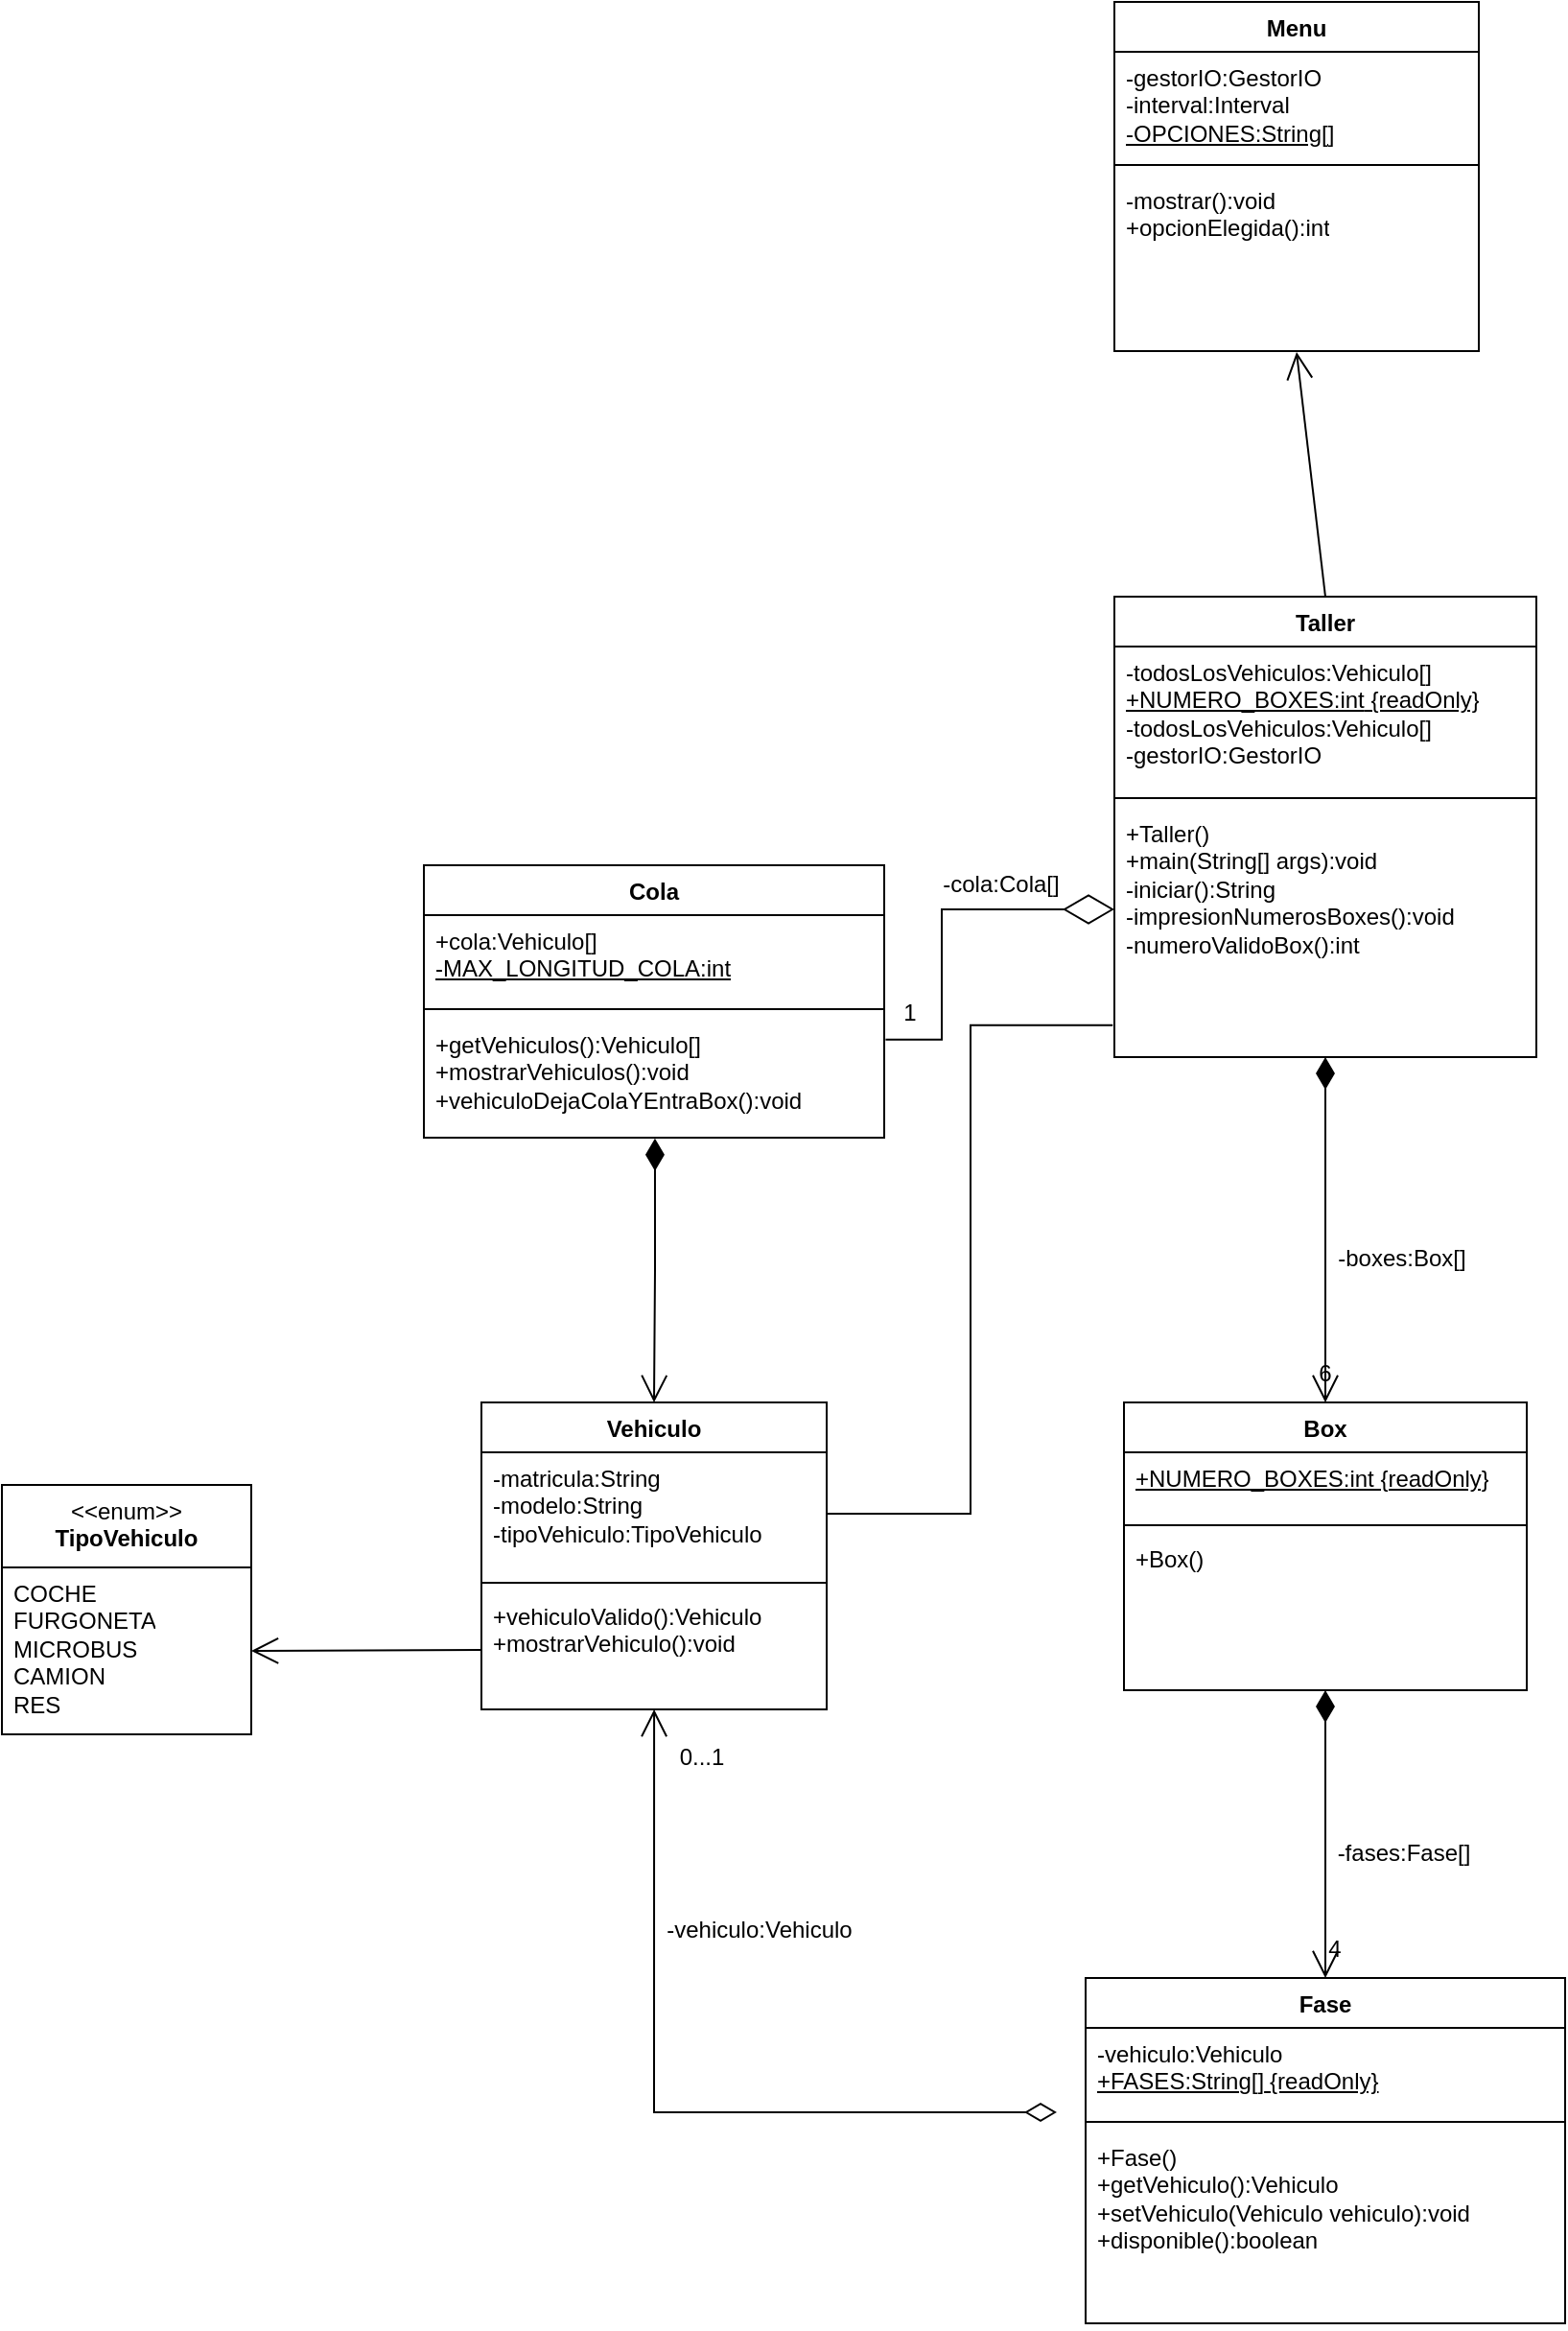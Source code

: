 <mxfile version="22.1.16" type="device">
  <diagram name="Page-1" id="sTLAMJMNHMfNNX3CN_xu">
    <mxGraphModel dx="794" dy="1512" grid="1" gridSize="10" guides="1" tooltips="1" connect="1" arrows="1" fold="1" page="1" pageScale="1" pageWidth="850" pageHeight="1100" math="0" shadow="0">
      <root>
        <mxCell id="0" />
        <mxCell id="1" parent="0" />
        <mxCell id="CRdkFB1iniQtbO10i1_w-1" value="&lt;span style=&quot;font-weight: normal;&quot;&gt;&amp;lt;&amp;lt;enum&amp;gt;&amp;gt;&lt;br&gt;&lt;/span&gt;TipoVehiculo" style="swimlane;fontStyle=1;align=center;verticalAlign=top;childLayout=stackLayout;horizontal=1;startSize=43;horizontalStack=0;resizeParent=1;resizeParentMax=0;resizeLast=0;collapsible=1;marginBottom=0;whiteSpace=wrap;html=1;" parent="1" vertex="1">
          <mxGeometry x="40" y="363" width="130" height="130" as="geometry">
            <mxRectangle x="50" y="190" width="110" height="40" as="alternateBounds" />
          </mxGeometry>
        </mxCell>
        <mxCell id="CRdkFB1iniQtbO10i1_w-4" value="COCHE&lt;br&gt;FURGONETA&lt;br&gt;MICROBUS&lt;br&gt;CAMION&lt;br&gt;RES" style="text;strokeColor=none;fillColor=none;align=left;verticalAlign=top;spacingLeft=4;spacingRight=4;overflow=hidden;rotatable=0;points=[[0,0.5],[1,0.5]];portConstraint=eastwest;whiteSpace=wrap;html=1;" parent="CRdkFB1iniQtbO10i1_w-1" vertex="1">
          <mxGeometry y="43" width="130" height="87" as="geometry" />
        </mxCell>
        <mxCell id="CRdkFB1iniQtbO10i1_w-9" value="Fase" style="swimlane;fontStyle=1;align=center;verticalAlign=top;childLayout=stackLayout;horizontal=1;startSize=26;horizontalStack=0;resizeParent=1;resizeParentMax=0;resizeLast=0;collapsible=1;marginBottom=0;whiteSpace=wrap;html=1;" parent="1" vertex="1">
          <mxGeometry x="605" y="620" width="250" height="180" as="geometry" />
        </mxCell>
        <mxCell id="CRdkFB1iniQtbO10i1_w-10" value="&lt;span style=&quot;border-color: var(--border-color);&quot;&gt;&lt;font style=&quot;&quot; face=&quot;Helvetica&quot;&gt;-vehiculo:Vehiculo&lt;br&gt;&lt;u&gt;+FASES:String[]&lt;/u&gt;&lt;/font&gt;&lt;/span&gt;&lt;u style=&quot;border-color: var(--border-color);&quot;&gt;&lt;code style=&quot;border-color: var(--border-color);&quot;&gt;&lt;font face=&quot;bYV2tNlRSzrgiPoBlCbC&quot;&gt;&amp;nbsp;&lt;/font&gt;&lt;font face=&quot;Helvetica&quot;&gt;{readOnly}&lt;/font&gt;&lt;br&gt;&lt;/code&gt;&lt;/u&gt;" style="text;strokeColor=none;fillColor=none;align=left;verticalAlign=top;spacingLeft=4;spacingRight=4;overflow=hidden;rotatable=0;points=[[0,0.5],[1,0.5]];portConstraint=eastwest;whiteSpace=wrap;html=1;" parent="CRdkFB1iniQtbO10i1_w-9" vertex="1">
          <mxGeometry y="26" width="250" height="44" as="geometry" />
        </mxCell>
        <mxCell id="CRdkFB1iniQtbO10i1_w-11" value="" style="line;strokeWidth=1;fillColor=none;align=left;verticalAlign=middle;spacingTop=-1;spacingLeft=3;spacingRight=3;rotatable=0;labelPosition=right;points=[];portConstraint=eastwest;strokeColor=inherit;" parent="CRdkFB1iniQtbO10i1_w-9" vertex="1">
          <mxGeometry y="70" width="250" height="10" as="geometry" />
        </mxCell>
        <mxCell id="CRdkFB1iniQtbO10i1_w-12" value="+Fase()&lt;br&gt;+getVehiculo():Vehiculo&lt;br&gt;+setVehiculo(Vehiculo vehiculo):void&lt;br&gt;+disponible():boolean" style="text;strokeColor=none;fillColor=none;align=left;verticalAlign=top;spacingLeft=4;spacingRight=4;overflow=hidden;rotatable=0;points=[[0,0.5],[1,0.5]];portConstraint=eastwest;whiteSpace=wrap;html=1;" parent="CRdkFB1iniQtbO10i1_w-9" vertex="1">
          <mxGeometry y="80" width="250" height="100" as="geometry" />
        </mxCell>
        <mxCell id="CRdkFB1iniQtbO10i1_w-15" value="" style="endArrow=open;html=1;endSize=12;startArrow=diamondThin;startSize=14;startFill=1;edgeStyle=orthogonalEdgeStyle;align=left;verticalAlign=bottom;rounded=0;entryX=0.5;entryY=0;entryDx=0;entryDy=0;exitX=0.5;exitY=1;exitDx=0;exitDy=0;exitPerimeter=0;" parent="1" source="CRdkFB1iniQtbO10i1_w-26" target="CRdkFB1iniQtbO10i1_w-9" edge="1">
          <mxGeometry x="-1" y="3" relative="1" as="geometry">
            <mxPoint x="705" y="486" as="sourcePoint" />
            <mxPoint x="704" y="530" as="targetPoint" />
          </mxGeometry>
        </mxCell>
        <mxCell id="CRdkFB1iniQtbO10i1_w-17" value="Cola" style="swimlane;fontStyle=1;align=center;verticalAlign=top;childLayout=stackLayout;horizontal=1;startSize=26;horizontalStack=0;resizeParent=1;resizeParentMax=0;resizeLast=0;collapsible=1;marginBottom=0;whiteSpace=wrap;html=1;" parent="1" vertex="1">
          <mxGeometry x="260" y="40" width="240" height="142" as="geometry" />
        </mxCell>
        <mxCell id="CRdkFB1iniQtbO10i1_w-18" value="+cola:Vehiculo[]&lt;u&gt;&lt;br&gt;-MAX_LONGITUD_COLA:int&lt;/u&gt;" style="text;strokeColor=none;fillColor=none;align=left;verticalAlign=top;spacingLeft=4;spacingRight=4;overflow=hidden;rotatable=0;points=[[0,0.5],[1,0.5]];portConstraint=eastwest;whiteSpace=wrap;html=1;" parent="CRdkFB1iniQtbO10i1_w-17" vertex="1">
          <mxGeometry y="26" width="240" height="44" as="geometry" />
        </mxCell>
        <mxCell id="CRdkFB1iniQtbO10i1_w-19" value="" style="line;strokeWidth=1;fillColor=none;align=left;verticalAlign=middle;spacingTop=-1;spacingLeft=3;spacingRight=3;rotatable=0;labelPosition=right;points=[];portConstraint=eastwest;strokeColor=inherit;" parent="CRdkFB1iniQtbO10i1_w-17" vertex="1">
          <mxGeometry y="70" width="240" height="10" as="geometry" />
        </mxCell>
        <mxCell id="CRdkFB1iniQtbO10i1_w-20" value="+getVehiculos():Vehiculo[]&lt;br&gt;+mostrarVehiculos():void&lt;br&gt;+vehiculoDejaColaYEntraBox():void" style="text;strokeColor=none;fillColor=none;align=left;verticalAlign=top;spacingLeft=4;spacingRight=4;overflow=hidden;rotatable=0;points=[[0,0.5],[1,0.5]];portConstraint=eastwest;whiteSpace=wrap;html=1;" parent="CRdkFB1iniQtbO10i1_w-17" vertex="1">
          <mxGeometry y="80" width="240" height="62" as="geometry" />
        </mxCell>
        <mxCell id="CRdkFB1iniQtbO10i1_w-23" value="Box" style="swimlane;fontStyle=1;align=center;verticalAlign=top;childLayout=stackLayout;horizontal=1;startSize=26;horizontalStack=0;resizeParent=1;resizeParentMax=0;resizeLast=0;collapsible=1;marginBottom=0;whiteSpace=wrap;html=1;" parent="1" vertex="1">
          <mxGeometry x="625" y="320" width="210" height="150" as="geometry" />
        </mxCell>
        <mxCell id="CRdkFB1iniQtbO10i1_w-24" value="&lt;u&gt;+NUMERO_BOXES:int {readOnly}&lt;/u&gt;" style="text;strokeColor=none;fillColor=none;align=left;verticalAlign=top;spacingLeft=4;spacingRight=4;overflow=hidden;rotatable=0;points=[[0,0.5],[1,0.5]];portConstraint=eastwest;whiteSpace=wrap;html=1;" parent="CRdkFB1iniQtbO10i1_w-23" vertex="1">
          <mxGeometry y="26" width="210" height="34" as="geometry" />
        </mxCell>
        <mxCell id="CRdkFB1iniQtbO10i1_w-25" value="" style="line;strokeWidth=1;fillColor=none;align=left;verticalAlign=middle;spacingTop=-1;spacingLeft=3;spacingRight=3;rotatable=0;labelPosition=right;points=[];portConstraint=eastwest;strokeColor=inherit;" parent="CRdkFB1iniQtbO10i1_w-23" vertex="1">
          <mxGeometry y="60" width="210" height="8" as="geometry" />
        </mxCell>
        <mxCell id="CRdkFB1iniQtbO10i1_w-26" value="+Box()" style="text;strokeColor=none;fillColor=none;align=left;verticalAlign=top;spacingLeft=4;spacingRight=4;overflow=hidden;rotatable=0;points=[[0,0.5],[1,0.5]];portConstraint=eastwest;whiteSpace=wrap;html=1;" parent="CRdkFB1iniQtbO10i1_w-23" vertex="1">
          <mxGeometry y="68" width="210" height="82" as="geometry" />
        </mxCell>
        <mxCell id="CRdkFB1iniQtbO10i1_w-27" value="Vehiculo" style="swimlane;fontStyle=1;align=center;verticalAlign=top;childLayout=stackLayout;horizontal=1;startSize=26;horizontalStack=0;resizeParent=1;resizeParentMax=0;resizeLast=0;collapsible=1;marginBottom=0;whiteSpace=wrap;html=1;" parent="1" vertex="1">
          <mxGeometry x="290" y="320" width="180" height="160" as="geometry" />
        </mxCell>
        <mxCell id="CRdkFB1iniQtbO10i1_w-28" value="-matricula:String&lt;br&gt;-modelo:String&lt;br&gt;-tipoVehiculo:TipoVehiculo" style="text;strokeColor=none;fillColor=none;align=left;verticalAlign=top;spacingLeft=4;spacingRight=4;overflow=hidden;rotatable=0;points=[[0,0.5],[1,0.5]];portConstraint=eastwest;whiteSpace=wrap;html=1;" parent="CRdkFB1iniQtbO10i1_w-27" vertex="1">
          <mxGeometry y="26" width="180" height="64" as="geometry" />
        </mxCell>
        <mxCell id="CRdkFB1iniQtbO10i1_w-29" value="" style="line;strokeWidth=1;fillColor=none;align=left;verticalAlign=middle;spacingTop=-1;spacingLeft=3;spacingRight=3;rotatable=0;labelPosition=right;points=[];portConstraint=eastwest;strokeColor=inherit;" parent="CRdkFB1iniQtbO10i1_w-27" vertex="1">
          <mxGeometry y="90" width="180" height="8" as="geometry" />
        </mxCell>
        <mxCell id="CRdkFB1iniQtbO10i1_w-30" value="+vehiculoValido():Vehiculo&lt;br&gt;+mostrarVehiculo():void" style="text;strokeColor=none;fillColor=none;align=left;verticalAlign=top;spacingLeft=4;spacingRight=4;overflow=hidden;rotatable=0;points=[[0,0.5],[1,0.5]];portConstraint=eastwest;whiteSpace=wrap;html=1;" parent="CRdkFB1iniQtbO10i1_w-27" vertex="1">
          <mxGeometry y="98" width="180" height="62" as="geometry" />
        </mxCell>
        <mxCell id="CRdkFB1iniQtbO10i1_w-33" value="" style="endArrow=open;html=1;endSize=12;startArrow=diamondThin;startSize=14;startFill=1;edgeStyle=orthogonalEdgeStyle;align=left;verticalAlign=bottom;rounded=0;entryX=0.5;entryY=0;entryDx=0;entryDy=0;exitX=0.502;exitY=1.006;exitDx=0;exitDy=0;exitPerimeter=0;" parent="1" source="CRdkFB1iniQtbO10i1_w-20" target="CRdkFB1iniQtbO10i1_w-27" edge="1">
          <mxGeometry x="-1" y="3" relative="1" as="geometry">
            <mxPoint x="380" y="220" as="sourcePoint" />
            <mxPoint x="380" y="350" as="targetPoint" />
          </mxGeometry>
        </mxCell>
        <mxCell id="CRdkFB1iniQtbO10i1_w-34" value="" style="endArrow=open;html=1;endSize=12;startArrow=diamondThin;startSize=14;startFill=1;edgeStyle=orthogonalEdgeStyle;align=left;verticalAlign=bottom;rounded=0;entryX=0.5;entryY=0;entryDx=0;entryDy=0;exitX=0.5;exitY=1;exitDx=0;exitDy=0;exitPerimeter=0;" parent="1" target="CRdkFB1iniQtbO10i1_w-23" edge="1" source="jXtiLCyHxi5xTeZDXRqE-7">
          <mxGeometry x="-1" y="3" relative="1" as="geometry">
            <mxPoint x="715" y="140" as="sourcePoint" />
            <mxPoint x="705" y="320" as="targetPoint" />
          </mxGeometry>
        </mxCell>
        <mxCell id="CRdkFB1iniQtbO10i1_w-35" value="" style="endArrow=open;endFill=1;endSize=12;html=1;rounded=0;exitX=0;exitY=0.5;exitDx=0;exitDy=0;entryX=1;entryY=0.5;entryDx=0;entryDy=0;" parent="1" source="CRdkFB1iniQtbO10i1_w-30" target="CRdkFB1iniQtbO10i1_w-4" edge="1">
          <mxGeometry width="160" relative="1" as="geometry">
            <mxPoint x="280" y="380" as="sourcePoint" />
            <mxPoint x="170" y="380" as="targetPoint" />
          </mxGeometry>
        </mxCell>
        <mxCell id="CRdkFB1iniQtbO10i1_w-36" value="" style="endArrow=open;html=1;endSize=12;startArrow=diamondThin;startSize=14;startFill=0;edgeStyle=orthogonalEdgeStyle;align=left;verticalAlign=bottom;rounded=0;entryX=0.508;entryY=1.019;entryDx=0;entryDy=0;entryPerimeter=0;" parent="1" edge="1">
          <mxGeometry x="-1" y="3" relative="1" as="geometry">
            <mxPoint x="590" y="690" as="sourcePoint" />
            <mxPoint x="380.04" y="479.998" as="targetPoint" />
            <Array as="points">
              <mxPoint x="379.6" y="690.82" />
            </Array>
          </mxGeometry>
        </mxCell>
        <mxCell id="CRdkFB1iniQtbO10i1_w-37" value="-boxes:Box[]" style="text;html=1;strokeColor=none;fillColor=none;align=center;verticalAlign=middle;whiteSpace=wrap;rounded=0;" parent="1" vertex="1">
          <mxGeometry x="735" y="230" width="70" height="30" as="geometry" />
        </mxCell>
        <mxCell id="CRdkFB1iniQtbO10i1_w-38" value="6" style="text;html=1;strokeColor=none;fillColor=none;align=center;verticalAlign=middle;whiteSpace=wrap;rounded=0;" parent="1" vertex="1">
          <mxGeometry x="720" y="290" width="20" height="30" as="geometry" />
        </mxCell>
        <mxCell id="CRdkFB1iniQtbO10i1_w-39" value="-vehiculo:Vehiculo" style="text;html=1;strokeColor=none;fillColor=none;align=center;verticalAlign=middle;whiteSpace=wrap;rounded=0;" parent="1" vertex="1">
          <mxGeometry x="380" y="580" width="110" height="30" as="geometry" />
        </mxCell>
        <mxCell id="CRdkFB1iniQtbO10i1_w-40" value="0...1" style="text;html=1;strokeColor=none;fillColor=none;align=center;verticalAlign=middle;whiteSpace=wrap;rounded=0;" parent="1" vertex="1">
          <mxGeometry x="390" y="490" width="30" height="29" as="geometry" />
        </mxCell>
        <mxCell id="CRdkFB1iniQtbO10i1_w-41" value="-fases:Fase[]" style="text;html=1;strokeColor=none;fillColor=none;align=center;verticalAlign=middle;whiteSpace=wrap;rounded=0;" parent="1" vertex="1">
          <mxGeometry x="728" y="540" width="86" height="30" as="geometry" />
        </mxCell>
        <mxCell id="CRdkFB1iniQtbO10i1_w-42" value="4" style="text;html=1;strokeColor=none;fillColor=none;align=center;verticalAlign=middle;whiteSpace=wrap;rounded=0;" parent="1" vertex="1">
          <mxGeometry x="700" y="590" width="70" height="30" as="geometry" />
        </mxCell>
        <mxCell id="CRdkFB1iniQtbO10i1_w-44" value="Menu" style="swimlane;fontStyle=1;align=center;verticalAlign=top;childLayout=stackLayout;horizontal=1;startSize=26;horizontalStack=0;resizeParent=1;resizeParentMax=0;resizeLast=0;collapsible=1;marginBottom=0;whiteSpace=wrap;html=1;" parent="1" vertex="1">
          <mxGeometry x="620" y="-410" width="190" height="182" as="geometry" />
        </mxCell>
        <mxCell id="CRdkFB1iniQtbO10i1_w-45" value="-gestorIO:GestorIO&lt;br&gt;-interval:Interval&lt;br&gt;&lt;u&gt;-OPCIONES:String[]&lt;/u&gt;" style="text;strokeColor=none;fillColor=none;align=left;verticalAlign=top;spacingLeft=4;spacingRight=4;overflow=hidden;rotatable=0;points=[[0,0.5],[1,0.5]];portConstraint=eastwest;whiteSpace=wrap;html=1;" parent="CRdkFB1iniQtbO10i1_w-44" vertex="1">
          <mxGeometry y="26" width="190" height="54" as="geometry" />
        </mxCell>
        <mxCell id="CRdkFB1iniQtbO10i1_w-46" value="" style="line;strokeWidth=1;fillColor=none;align=left;verticalAlign=middle;spacingTop=-1;spacingLeft=3;spacingRight=3;rotatable=0;labelPosition=right;points=[];portConstraint=eastwest;strokeColor=inherit;" parent="CRdkFB1iniQtbO10i1_w-44" vertex="1">
          <mxGeometry y="80" width="190" height="10" as="geometry" />
        </mxCell>
        <mxCell id="CRdkFB1iniQtbO10i1_w-47" value="-mostrar():void&lt;br&gt;+opcionElegida():int" style="text;strokeColor=none;fillColor=none;align=left;verticalAlign=top;spacingLeft=4;spacingRight=4;overflow=hidden;rotatable=0;points=[[0,0.5],[1,0.5]];portConstraint=eastwest;whiteSpace=wrap;html=1;" parent="CRdkFB1iniQtbO10i1_w-44" vertex="1">
          <mxGeometry y="90" width="190" height="92" as="geometry" />
        </mxCell>
        <mxCell id="CRdkFB1iniQtbO10i1_w-49" value="" style="endArrow=open;endFill=1;endSize=12;html=1;rounded=0;exitX=0.5;exitY=0;exitDx=0;exitDy=0;entryX=0.5;entryY=1.006;entryDx=0;entryDy=0;entryPerimeter=0;" parent="1" source="jXtiLCyHxi5xTeZDXRqE-4" target="CRdkFB1iniQtbO10i1_w-47" edge="1">
          <mxGeometry width="160" relative="1" as="geometry">
            <mxPoint x="715" y="-10" as="sourcePoint" />
            <mxPoint x="650" y="-79" as="targetPoint" />
          </mxGeometry>
        </mxCell>
        <mxCell id="jXtiLCyHxi5xTeZDXRqE-1" value="-cola:Cola[]" style="text;html=1;strokeColor=none;fillColor=none;align=center;verticalAlign=middle;whiteSpace=wrap;rounded=0;" parent="1" vertex="1">
          <mxGeometry x="526" y="35" width="70" height="30" as="geometry" />
        </mxCell>
        <mxCell id="jXtiLCyHxi5xTeZDXRqE-2" value="1" style="text;html=1;strokeColor=none;fillColor=none;align=center;verticalAlign=middle;whiteSpace=wrap;rounded=0;" parent="1" vertex="1">
          <mxGeometry x="503" y="102" width="21" height="30" as="geometry" />
        </mxCell>
        <mxCell id="jXtiLCyHxi5xTeZDXRqE-4" value="Taller" style="swimlane;fontStyle=1;align=center;verticalAlign=top;childLayout=stackLayout;horizontal=1;startSize=26;horizontalStack=0;resizeParent=1;resizeParentMax=0;resizeLast=0;collapsible=1;marginBottom=0;whiteSpace=wrap;html=1;" parent="1" vertex="1">
          <mxGeometry x="620" y="-100" width="220" height="240" as="geometry" />
        </mxCell>
        <mxCell id="jXtiLCyHxi5xTeZDXRqE-5" value="-todosLosVehiculos:Vehiculo[]&lt;br&gt;&lt;u&gt;+NUMERO_BOXES:int&lt;/u&gt;&lt;span style=&quot;border-color: var(--border-color);&quot;&gt;&lt;u&gt;&amp;nbsp;{readOnly}&lt;/u&gt;&lt;br&gt;-todosLosVehiculos:Vehiculo[]&lt;br&gt;-gestorIO:GestorIO&lt;br&gt;&lt;/span&gt;" style="text;strokeColor=none;fillColor=none;align=left;verticalAlign=top;spacingLeft=4;spacingRight=4;overflow=hidden;rotatable=0;points=[[0,0.5],[1,0.5]];portConstraint=eastwest;whiteSpace=wrap;html=1;" parent="jXtiLCyHxi5xTeZDXRqE-4" vertex="1">
          <mxGeometry y="26" width="220" height="74" as="geometry" />
        </mxCell>
        <mxCell id="jXtiLCyHxi5xTeZDXRqE-6" value="" style="line;strokeWidth=1;fillColor=none;align=left;verticalAlign=middle;spacingTop=-1;spacingLeft=3;spacingRight=3;rotatable=0;labelPosition=right;points=[];portConstraint=eastwest;strokeColor=inherit;" parent="jXtiLCyHxi5xTeZDXRqE-4" vertex="1">
          <mxGeometry y="100" width="220" height="10" as="geometry" />
        </mxCell>
        <mxCell id="jXtiLCyHxi5xTeZDXRqE-7" value="+Taller()&lt;br style=&quot;border-color: var(--border-color);&quot;&gt;+main(String[] args):void&lt;br style=&quot;border-color: var(--border-color);&quot;&gt;-iniciar():String&lt;br&gt;-impresionNumerosBoxes():void&lt;br&gt;-numeroValidoBox():int" style="text;strokeColor=none;fillColor=none;align=left;verticalAlign=top;spacingLeft=4;spacingRight=4;overflow=hidden;rotatable=0;points=[[0,0.5],[1,0.5]];portConstraint=eastwest;whiteSpace=wrap;html=1;" parent="jXtiLCyHxi5xTeZDXRqE-4" vertex="1">
          <mxGeometry y="110" width="220" height="130" as="geometry" />
        </mxCell>
        <mxCell id="jXtiLCyHxi5xTeZDXRqE-9" value="" style="endArrow=diamondThin;endFill=0;endSize=24;html=1;rounded=0;edgeStyle=orthogonalEdgeStyle;exitX=1.003;exitY=0.176;exitDx=0;exitDy=0;exitPerimeter=0;" parent="1" source="CRdkFB1iniQtbO10i1_w-20" target="jXtiLCyHxi5xTeZDXRqE-7" edge="1">
          <mxGeometry width="160" relative="1" as="geometry">
            <mxPoint x="440" y="20" as="sourcePoint" />
            <mxPoint x="600" y="20" as="targetPoint" />
            <Array as="points">
              <mxPoint x="530" y="131" />
              <mxPoint x="530" y="63" />
            </Array>
          </mxGeometry>
        </mxCell>
        <mxCell id="1shn9VDw4JENuhAmSEe9-1" style="edgeStyle=orthogonalEdgeStyle;rounded=0;orthogonalLoop=1;jettySize=auto;html=1;exitX=1;exitY=0.5;exitDx=0;exitDy=0;entryX=-0.004;entryY=0.872;entryDx=0;entryDy=0;entryPerimeter=0;endArrow=none;endFill=0;" edge="1" parent="1" source="CRdkFB1iniQtbO10i1_w-28" target="jXtiLCyHxi5xTeZDXRqE-7">
          <mxGeometry relative="1" as="geometry" />
        </mxCell>
      </root>
    </mxGraphModel>
  </diagram>
</mxfile>
